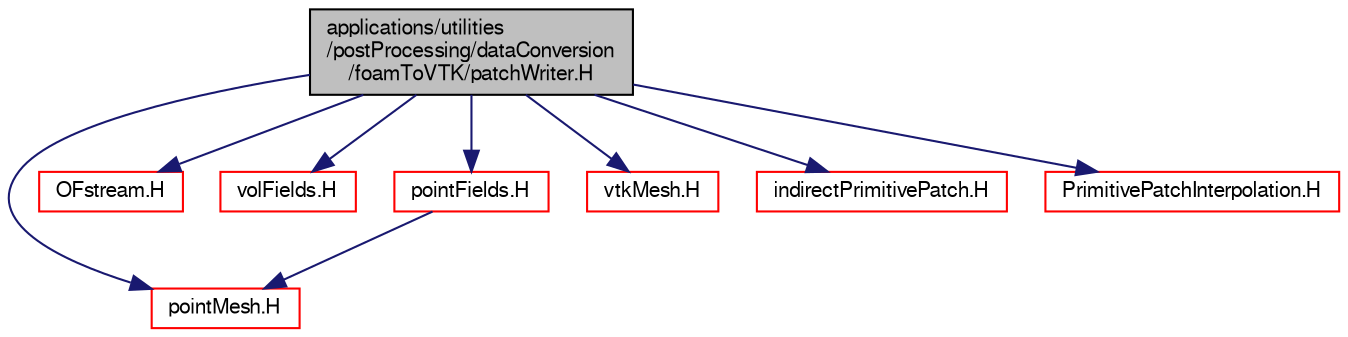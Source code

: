 digraph "applications/utilities/postProcessing/dataConversion/foamToVTK/patchWriter.H"
{
  bgcolor="transparent";
  edge [fontname="FreeSans",fontsize="10",labelfontname="FreeSans",labelfontsize="10"];
  node [fontname="FreeSans",fontsize="10",shape=record];
  Node0 [label="applications/utilities\l/postProcessing/dataConversion\l/foamToVTK/patchWriter.H",height=0.2,width=0.4,color="black", fillcolor="grey75", style="filled", fontcolor="black"];
  Node0 -> Node1 [color="midnightblue",fontsize="10",style="solid",fontname="FreeSans"];
  Node1 [label="pointMesh.H",height=0.2,width=0.4,color="red",URL="$a11399.html"];
  Node0 -> Node226 [color="midnightblue",fontsize="10",style="solid",fontname="FreeSans"];
  Node226 [label="OFstream.H",height=0.2,width=0.4,color="red",URL="$a09065.html"];
  Node0 -> Node228 [color="midnightblue",fontsize="10",style="solid",fontname="FreeSans"];
  Node228 [label="volFields.H",height=0.2,width=0.4,color="red",URL="$a02750.html"];
  Node0 -> Node307 [color="midnightblue",fontsize="10",style="solid",fontname="FreeSans"];
  Node307 [label="pointFields.H",height=0.2,width=0.4,color="red",URL="$a09881.html"];
  Node307 -> Node1 [color="midnightblue",fontsize="10",style="solid",fontname="FreeSans"];
  Node0 -> Node312 [color="midnightblue",fontsize="10",style="solid",fontname="FreeSans"];
  Node312 [label="vtkMesh.H",height=0.2,width=0.4,color="red",URL="$a38912.html"];
  Node0 -> Node316 [color="midnightblue",fontsize="10",style="solid",fontname="FreeSans"];
  Node316 [label="indirectPrimitivePatch.H",height=0.2,width=0.4,color="red",URL="$a11987.html"];
  Node0 -> Node319 [color="midnightblue",fontsize="10",style="solid",fontname="FreeSans"];
  Node319 [label="PrimitivePatchInterpolation.H",height=0.2,width=0.4,color="red",URL="$a10496.html"];
}
